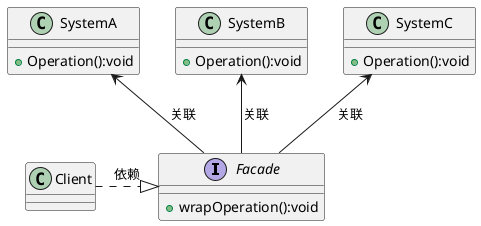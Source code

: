 @startuml


interface Facade{
+wrapOperation():void
}

class SystemA{
+Operation():void
}
class SystemB{
+Operation():void
}
class SystemC{
+Operation():void
}

SystemA <-down- Facade:关联
SystemB <-down- Facade:关联
SystemC <-down- Facade:关联

class Client{
}
Client .right.|> Facade:依赖
@enduml